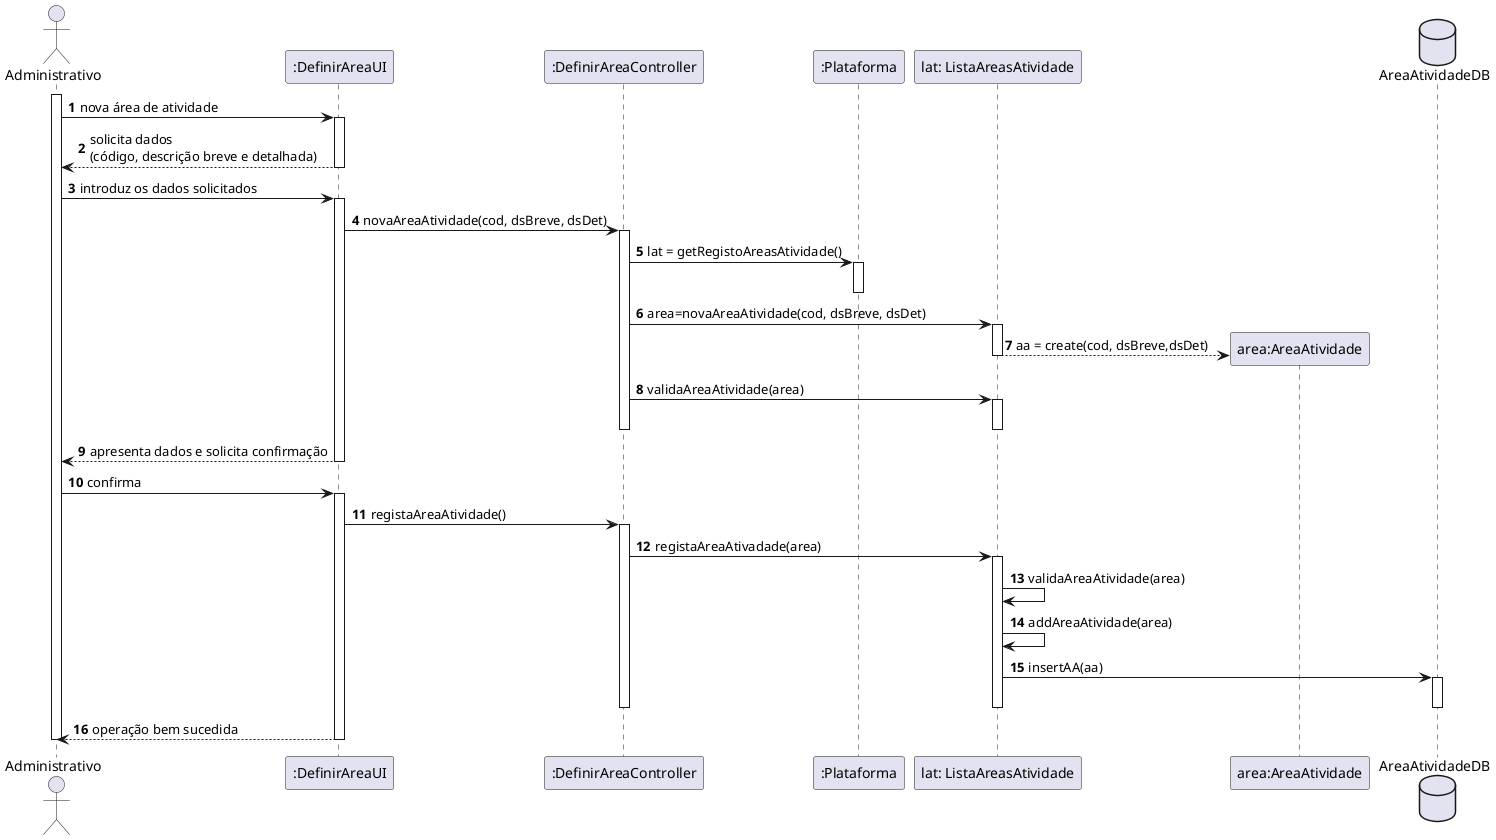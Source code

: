 @startuml
autonumber
actor "Administrativo" as ADM

participant ":DefinirAreaUI" as UI
participant ":DefinirAreaController" as CTRL
participant ":Plataforma" as PLAT
participant "lat: ListaAreasAtividade" as REG_AT
participant "area:AreaAtividade" as AREA
database AreaAtividadeDB as aaDB

activate ADM
ADM -> UI : nova área de atividade
activate UI
UI --> ADM : solicita dados \n(código, descrição breve e detalhada)
deactivate UI

ADM -> UI : introduz os dados solicitados
activate UI
UI -> CTRL : novaAreaAtividade(cod, dsBreve, dsDet)
activate CTRL
CTRL -> PLAT: lat = getRegistoAreasAtividade()
activate PLAT
deactivate PLAT
CTRL -> REG_AT: area=novaAreaAtividade(cod, dsBreve, dsDet)
activate REG_AT
REG_AT --> AREA ** : aa = create(cod, dsBreve,dsDet)
deactivate REG_AT

CTRL -> REG_AT: validaAreaAtividade(area)
activate REG_AT
deactivate REG_AT

deactivate CTRL
UI --> ADM : apresenta dados e solicita confirmação
deactivate UI

ADM -> UI : confirma
activate UI

UI -> CTRL: registaAreaAtividade()
activate CTRL
CTRL ->REG_AT: registaAreaAtivadade(area)
activate REG_AT
REG_AT -> REG_AT: validaAreaAtividade(area)
REG_AT -> REG_AT: addAreaAtividade(area)
REG_AT -> aaDB: insertAA(aa)
activate aaDB
deactivate aaDB
deactivate REG_AT
deactivate CTRL

UI --> ADM : operação bem sucedida
deactivate UI

deactivate ADM
@enduml